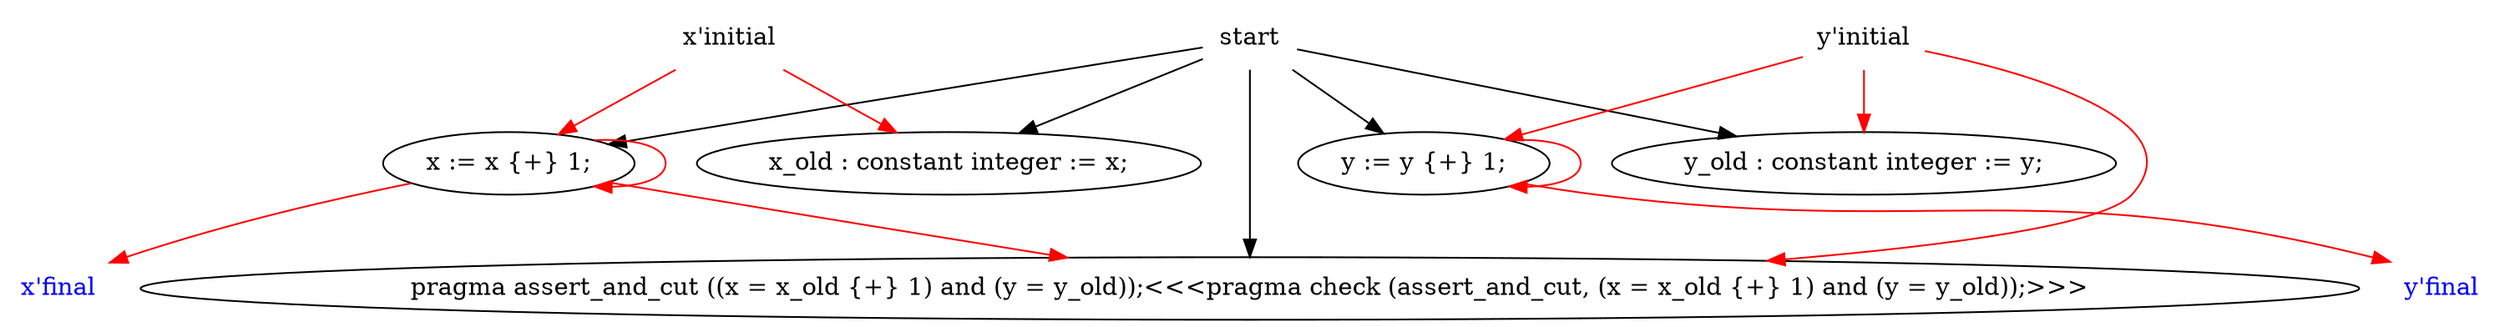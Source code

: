 // increment2_pdg
digraph G {
   graph [splines=True];
    1 [label="start",shape="plaintext"];
    3 [label="x'initial",shape="plaintext"];
    4 [label="x'final",shape="plaintext",fontcolor="blue"];
    5 [label="y'initial",shape="plaintext"];
    6 [label="y'final",shape="plaintext",fontcolor="blue"];
    8 [label="x_old : constant integer := x;"];
    9 [label="y_old : constant integer := y;"];
    10 [label="x := x {+} 1;"];
    11 [label="pragma assert_and_cut ((x = x_old {+} 1) and (y = y_old));<<<pragma check (assert_and_cut, (x = x_old {+} 1) and (y = y_old));>>>"];
    12 [label="y := y {+} 1;"];

    1 ->  8 [arrowType="normal"];
    1 ->  9 [arrowType="normal"];
    1 ->  10 [arrowType="normal"];
    1 ->  11 [arrowType="normal"];
    1 ->  12 [arrowType="normal"];
    3 ->  8 [arrowType="normal",color="red"];
    3 ->  10 [arrowType="normal",color="red"];
    5 ->  9 [arrowType="normal",color="red"];
    5 ->  11 [arrowType="normal",color="red"];
    5 ->  12 [arrowType="normal",color="red"];
    10 ->  4 [arrowType="normal",color="red"];
    10 ->  10 [arrowType="normal",color="red"];
    10 ->  11 [arrowType="normal",color="red"];
    12 ->  6 [arrowType="normal",color="red"];
    12 ->  12 [arrowType="normal",color="red"];
}
